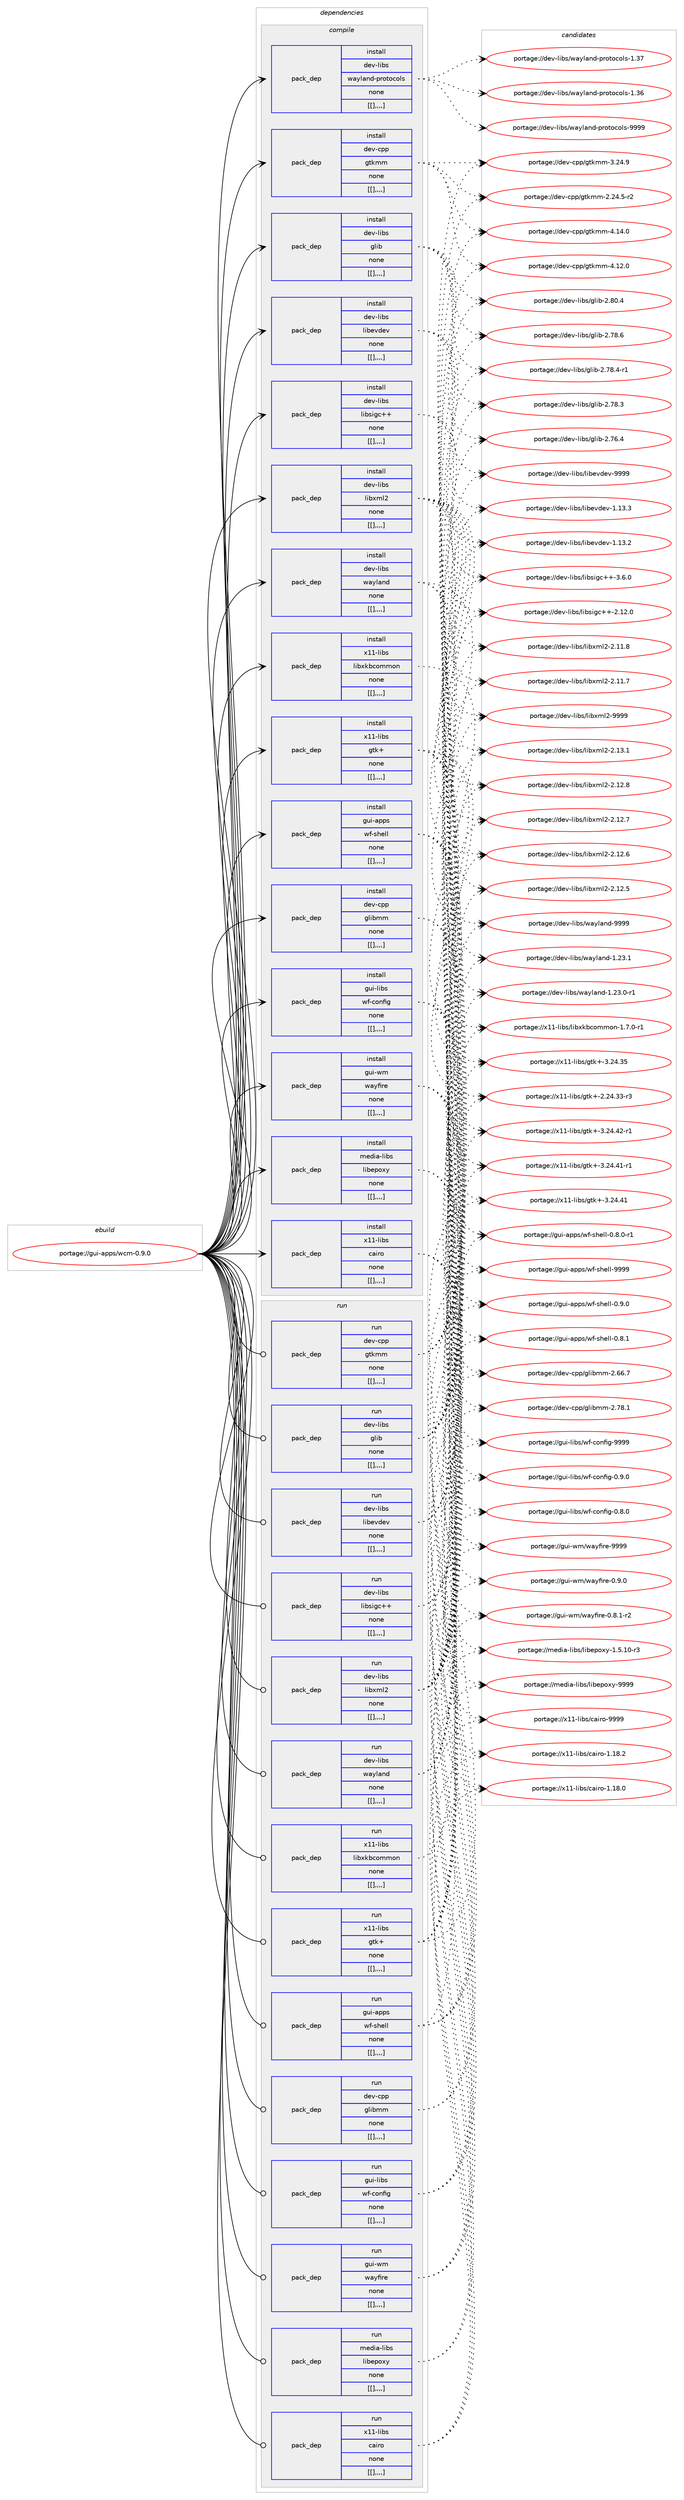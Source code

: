digraph prolog {

# *************
# Graph options
# *************

newrank=true;
concentrate=true;
compound=true;
graph [rankdir=LR,fontname=Helvetica,fontsize=10,ranksep=1.5];#, ranksep=2.5, nodesep=0.2];
edge  [arrowhead=vee];
node  [fontname=Helvetica,fontsize=10];

# **********
# The ebuild
# **********

subgraph cluster_leftcol {
color=gray;
label=<<i>ebuild</i>>;
id [label="portage://gui-apps/wcm-0.9.0", color=red, width=4, href="../gui-apps/wcm-0.9.0.svg"];
}

# ****************
# The dependencies
# ****************

subgraph cluster_midcol {
color=gray;
label=<<i>dependencies</i>>;
subgraph cluster_compile {
fillcolor="#eeeeee";
style=filled;
label=<<i>compile</i>>;
subgraph pack177747 {
dependency247616 [label=<<TABLE BORDER="0" CELLBORDER="1" CELLSPACING="0" CELLPADDING="4" WIDTH="220"><TR><TD ROWSPAN="6" CELLPADDING="30">pack_dep</TD></TR><TR><TD WIDTH="110">install</TD></TR><TR><TD>dev-cpp</TD></TR><TR><TD>glibmm</TD></TR><TR><TD>none</TD></TR><TR><TD>[[],,,,]</TD></TR></TABLE>>, shape=none, color=blue];
}
id:e -> dependency247616:w [weight=20,style="solid",arrowhead="vee"];
subgraph pack177748 {
dependency247617 [label=<<TABLE BORDER="0" CELLBORDER="1" CELLSPACING="0" CELLPADDING="4" WIDTH="220"><TR><TD ROWSPAN="6" CELLPADDING="30">pack_dep</TD></TR><TR><TD WIDTH="110">install</TD></TR><TR><TD>dev-cpp</TD></TR><TR><TD>gtkmm</TD></TR><TR><TD>none</TD></TR><TR><TD>[[],,,,]</TD></TR></TABLE>>, shape=none, color=blue];
}
id:e -> dependency247617:w [weight=20,style="solid",arrowhead="vee"];
subgraph pack177749 {
dependency247618 [label=<<TABLE BORDER="0" CELLBORDER="1" CELLSPACING="0" CELLPADDING="4" WIDTH="220"><TR><TD ROWSPAN="6" CELLPADDING="30">pack_dep</TD></TR><TR><TD WIDTH="110">install</TD></TR><TR><TD>dev-libs</TD></TR><TR><TD>glib</TD></TR><TR><TD>none</TD></TR><TR><TD>[[],,,,]</TD></TR></TABLE>>, shape=none, color=blue];
}
id:e -> dependency247618:w [weight=20,style="solid",arrowhead="vee"];
subgraph pack177750 {
dependency247619 [label=<<TABLE BORDER="0" CELLBORDER="1" CELLSPACING="0" CELLPADDING="4" WIDTH="220"><TR><TD ROWSPAN="6" CELLPADDING="30">pack_dep</TD></TR><TR><TD WIDTH="110">install</TD></TR><TR><TD>dev-libs</TD></TR><TR><TD>libevdev</TD></TR><TR><TD>none</TD></TR><TR><TD>[[],,,,]</TD></TR></TABLE>>, shape=none, color=blue];
}
id:e -> dependency247619:w [weight=20,style="solid",arrowhead="vee"];
subgraph pack177751 {
dependency247620 [label=<<TABLE BORDER="0" CELLBORDER="1" CELLSPACING="0" CELLPADDING="4" WIDTH="220"><TR><TD ROWSPAN="6" CELLPADDING="30">pack_dep</TD></TR><TR><TD WIDTH="110">install</TD></TR><TR><TD>dev-libs</TD></TR><TR><TD>libsigc++</TD></TR><TR><TD>none</TD></TR><TR><TD>[[],,,,]</TD></TR></TABLE>>, shape=none, color=blue];
}
id:e -> dependency247620:w [weight=20,style="solid",arrowhead="vee"];
subgraph pack177752 {
dependency247621 [label=<<TABLE BORDER="0" CELLBORDER="1" CELLSPACING="0" CELLPADDING="4" WIDTH="220"><TR><TD ROWSPAN="6" CELLPADDING="30">pack_dep</TD></TR><TR><TD WIDTH="110">install</TD></TR><TR><TD>dev-libs</TD></TR><TR><TD>libxml2</TD></TR><TR><TD>none</TD></TR><TR><TD>[[],,,,]</TD></TR></TABLE>>, shape=none, color=blue];
}
id:e -> dependency247621:w [weight=20,style="solid",arrowhead="vee"];
subgraph pack177753 {
dependency247622 [label=<<TABLE BORDER="0" CELLBORDER="1" CELLSPACING="0" CELLPADDING="4" WIDTH="220"><TR><TD ROWSPAN="6" CELLPADDING="30">pack_dep</TD></TR><TR><TD WIDTH="110">install</TD></TR><TR><TD>dev-libs</TD></TR><TR><TD>wayland</TD></TR><TR><TD>none</TD></TR><TR><TD>[[],,,,]</TD></TR></TABLE>>, shape=none, color=blue];
}
id:e -> dependency247622:w [weight=20,style="solid",arrowhead="vee"];
subgraph pack177754 {
dependency247623 [label=<<TABLE BORDER="0" CELLBORDER="1" CELLSPACING="0" CELLPADDING="4" WIDTH="220"><TR><TD ROWSPAN="6" CELLPADDING="30">pack_dep</TD></TR><TR><TD WIDTH="110">install</TD></TR><TR><TD>dev-libs</TD></TR><TR><TD>wayland-protocols</TD></TR><TR><TD>none</TD></TR><TR><TD>[[],,,,]</TD></TR></TABLE>>, shape=none, color=blue];
}
id:e -> dependency247623:w [weight=20,style="solid",arrowhead="vee"];
subgraph pack177755 {
dependency247624 [label=<<TABLE BORDER="0" CELLBORDER="1" CELLSPACING="0" CELLPADDING="4" WIDTH="220"><TR><TD ROWSPAN="6" CELLPADDING="30">pack_dep</TD></TR><TR><TD WIDTH="110">install</TD></TR><TR><TD>gui-apps</TD></TR><TR><TD>wf-shell</TD></TR><TR><TD>none</TD></TR><TR><TD>[[],,,,]</TD></TR></TABLE>>, shape=none, color=blue];
}
id:e -> dependency247624:w [weight=20,style="solid",arrowhead="vee"];
subgraph pack177756 {
dependency247625 [label=<<TABLE BORDER="0" CELLBORDER="1" CELLSPACING="0" CELLPADDING="4" WIDTH="220"><TR><TD ROWSPAN="6" CELLPADDING="30">pack_dep</TD></TR><TR><TD WIDTH="110">install</TD></TR><TR><TD>gui-libs</TD></TR><TR><TD>wf-config</TD></TR><TR><TD>none</TD></TR><TR><TD>[[],,,,]</TD></TR></TABLE>>, shape=none, color=blue];
}
id:e -> dependency247625:w [weight=20,style="solid",arrowhead="vee"];
subgraph pack177757 {
dependency247626 [label=<<TABLE BORDER="0" CELLBORDER="1" CELLSPACING="0" CELLPADDING="4" WIDTH="220"><TR><TD ROWSPAN="6" CELLPADDING="30">pack_dep</TD></TR><TR><TD WIDTH="110">install</TD></TR><TR><TD>gui-wm</TD></TR><TR><TD>wayfire</TD></TR><TR><TD>none</TD></TR><TR><TD>[[],,,,]</TD></TR></TABLE>>, shape=none, color=blue];
}
id:e -> dependency247626:w [weight=20,style="solid",arrowhead="vee"];
subgraph pack177758 {
dependency247627 [label=<<TABLE BORDER="0" CELLBORDER="1" CELLSPACING="0" CELLPADDING="4" WIDTH="220"><TR><TD ROWSPAN="6" CELLPADDING="30">pack_dep</TD></TR><TR><TD WIDTH="110">install</TD></TR><TR><TD>media-libs</TD></TR><TR><TD>libepoxy</TD></TR><TR><TD>none</TD></TR><TR><TD>[[],,,,]</TD></TR></TABLE>>, shape=none, color=blue];
}
id:e -> dependency247627:w [weight=20,style="solid",arrowhead="vee"];
subgraph pack177759 {
dependency247628 [label=<<TABLE BORDER="0" CELLBORDER="1" CELLSPACING="0" CELLPADDING="4" WIDTH="220"><TR><TD ROWSPAN="6" CELLPADDING="30">pack_dep</TD></TR><TR><TD WIDTH="110">install</TD></TR><TR><TD>x11-libs</TD></TR><TR><TD>cairo</TD></TR><TR><TD>none</TD></TR><TR><TD>[[],,,,]</TD></TR></TABLE>>, shape=none, color=blue];
}
id:e -> dependency247628:w [weight=20,style="solid",arrowhead="vee"];
subgraph pack177760 {
dependency247629 [label=<<TABLE BORDER="0" CELLBORDER="1" CELLSPACING="0" CELLPADDING="4" WIDTH="220"><TR><TD ROWSPAN="6" CELLPADDING="30">pack_dep</TD></TR><TR><TD WIDTH="110">install</TD></TR><TR><TD>x11-libs</TD></TR><TR><TD>gtk+</TD></TR><TR><TD>none</TD></TR><TR><TD>[[],,,,]</TD></TR></TABLE>>, shape=none, color=blue];
}
id:e -> dependency247629:w [weight=20,style="solid",arrowhead="vee"];
subgraph pack177761 {
dependency247630 [label=<<TABLE BORDER="0" CELLBORDER="1" CELLSPACING="0" CELLPADDING="4" WIDTH="220"><TR><TD ROWSPAN="6" CELLPADDING="30">pack_dep</TD></TR><TR><TD WIDTH="110">install</TD></TR><TR><TD>x11-libs</TD></TR><TR><TD>libxkbcommon</TD></TR><TR><TD>none</TD></TR><TR><TD>[[],,,,]</TD></TR></TABLE>>, shape=none, color=blue];
}
id:e -> dependency247630:w [weight=20,style="solid",arrowhead="vee"];
}
subgraph cluster_compileandrun {
fillcolor="#eeeeee";
style=filled;
label=<<i>compile and run</i>>;
}
subgraph cluster_run {
fillcolor="#eeeeee";
style=filled;
label=<<i>run</i>>;
subgraph pack177762 {
dependency247631 [label=<<TABLE BORDER="0" CELLBORDER="1" CELLSPACING="0" CELLPADDING="4" WIDTH="220"><TR><TD ROWSPAN="6" CELLPADDING="30">pack_dep</TD></TR><TR><TD WIDTH="110">run</TD></TR><TR><TD>dev-cpp</TD></TR><TR><TD>glibmm</TD></TR><TR><TD>none</TD></TR><TR><TD>[[],,,,]</TD></TR></TABLE>>, shape=none, color=blue];
}
id:e -> dependency247631:w [weight=20,style="solid",arrowhead="odot"];
subgraph pack177763 {
dependency247632 [label=<<TABLE BORDER="0" CELLBORDER="1" CELLSPACING="0" CELLPADDING="4" WIDTH="220"><TR><TD ROWSPAN="6" CELLPADDING="30">pack_dep</TD></TR><TR><TD WIDTH="110">run</TD></TR><TR><TD>dev-cpp</TD></TR><TR><TD>gtkmm</TD></TR><TR><TD>none</TD></TR><TR><TD>[[],,,,]</TD></TR></TABLE>>, shape=none, color=blue];
}
id:e -> dependency247632:w [weight=20,style="solid",arrowhead="odot"];
subgraph pack177764 {
dependency247633 [label=<<TABLE BORDER="0" CELLBORDER="1" CELLSPACING="0" CELLPADDING="4" WIDTH="220"><TR><TD ROWSPAN="6" CELLPADDING="30">pack_dep</TD></TR><TR><TD WIDTH="110">run</TD></TR><TR><TD>dev-libs</TD></TR><TR><TD>glib</TD></TR><TR><TD>none</TD></TR><TR><TD>[[],,,,]</TD></TR></TABLE>>, shape=none, color=blue];
}
id:e -> dependency247633:w [weight=20,style="solid",arrowhead="odot"];
subgraph pack177765 {
dependency247634 [label=<<TABLE BORDER="0" CELLBORDER="1" CELLSPACING="0" CELLPADDING="4" WIDTH="220"><TR><TD ROWSPAN="6" CELLPADDING="30">pack_dep</TD></TR><TR><TD WIDTH="110">run</TD></TR><TR><TD>dev-libs</TD></TR><TR><TD>libevdev</TD></TR><TR><TD>none</TD></TR><TR><TD>[[],,,,]</TD></TR></TABLE>>, shape=none, color=blue];
}
id:e -> dependency247634:w [weight=20,style="solid",arrowhead="odot"];
subgraph pack177766 {
dependency247635 [label=<<TABLE BORDER="0" CELLBORDER="1" CELLSPACING="0" CELLPADDING="4" WIDTH="220"><TR><TD ROWSPAN="6" CELLPADDING="30">pack_dep</TD></TR><TR><TD WIDTH="110">run</TD></TR><TR><TD>dev-libs</TD></TR><TR><TD>libsigc++</TD></TR><TR><TD>none</TD></TR><TR><TD>[[],,,,]</TD></TR></TABLE>>, shape=none, color=blue];
}
id:e -> dependency247635:w [weight=20,style="solid",arrowhead="odot"];
subgraph pack177767 {
dependency247636 [label=<<TABLE BORDER="0" CELLBORDER="1" CELLSPACING="0" CELLPADDING="4" WIDTH="220"><TR><TD ROWSPAN="6" CELLPADDING="30">pack_dep</TD></TR><TR><TD WIDTH="110">run</TD></TR><TR><TD>dev-libs</TD></TR><TR><TD>libxml2</TD></TR><TR><TD>none</TD></TR><TR><TD>[[],,,,]</TD></TR></TABLE>>, shape=none, color=blue];
}
id:e -> dependency247636:w [weight=20,style="solid",arrowhead="odot"];
subgraph pack177768 {
dependency247637 [label=<<TABLE BORDER="0" CELLBORDER="1" CELLSPACING="0" CELLPADDING="4" WIDTH="220"><TR><TD ROWSPAN="6" CELLPADDING="30">pack_dep</TD></TR><TR><TD WIDTH="110">run</TD></TR><TR><TD>dev-libs</TD></TR><TR><TD>wayland</TD></TR><TR><TD>none</TD></TR><TR><TD>[[],,,,]</TD></TR></TABLE>>, shape=none, color=blue];
}
id:e -> dependency247637:w [weight=20,style="solid",arrowhead="odot"];
subgraph pack177769 {
dependency247638 [label=<<TABLE BORDER="0" CELLBORDER="1" CELLSPACING="0" CELLPADDING="4" WIDTH="220"><TR><TD ROWSPAN="6" CELLPADDING="30">pack_dep</TD></TR><TR><TD WIDTH="110">run</TD></TR><TR><TD>gui-apps</TD></TR><TR><TD>wf-shell</TD></TR><TR><TD>none</TD></TR><TR><TD>[[],,,,]</TD></TR></TABLE>>, shape=none, color=blue];
}
id:e -> dependency247638:w [weight=20,style="solid",arrowhead="odot"];
subgraph pack177770 {
dependency247639 [label=<<TABLE BORDER="0" CELLBORDER="1" CELLSPACING="0" CELLPADDING="4" WIDTH="220"><TR><TD ROWSPAN="6" CELLPADDING="30">pack_dep</TD></TR><TR><TD WIDTH="110">run</TD></TR><TR><TD>gui-libs</TD></TR><TR><TD>wf-config</TD></TR><TR><TD>none</TD></TR><TR><TD>[[],,,,]</TD></TR></TABLE>>, shape=none, color=blue];
}
id:e -> dependency247639:w [weight=20,style="solid",arrowhead="odot"];
subgraph pack177771 {
dependency247640 [label=<<TABLE BORDER="0" CELLBORDER="1" CELLSPACING="0" CELLPADDING="4" WIDTH="220"><TR><TD ROWSPAN="6" CELLPADDING="30">pack_dep</TD></TR><TR><TD WIDTH="110">run</TD></TR><TR><TD>gui-wm</TD></TR><TR><TD>wayfire</TD></TR><TR><TD>none</TD></TR><TR><TD>[[],,,,]</TD></TR></TABLE>>, shape=none, color=blue];
}
id:e -> dependency247640:w [weight=20,style="solid",arrowhead="odot"];
subgraph pack177772 {
dependency247641 [label=<<TABLE BORDER="0" CELLBORDER="1" CELLSPACING="0" CELLPADDING="4" WIDTH="220"><TR><TD ROWSPAN="6" CELLPADDING="30">pack_dep</TD></TR><TR><TD WIDTH="110">run</TD></TR><TR><TD>media-libs</TD></TR><TR><TD>libepoxy</TD></TR><TR><TD>none</TD></TR><TR><TD>[[],,,,]</TD></TR></TABLE>>, shape=none, color=blue];
}
id:e -> dependency247641:w [weight=20,style="solid",arrowhead="odot"];
subgraph pack177773 {
dependency247642 [label=<<TABLE BORDER="0" CELLBORDER="1" CELLSPACING="0" CELLPADDING="4" WIDTH="220"><TR><TD ROWSPAN="6" CELLPADDING="30">pack_dep</TD></TR><TR><TD WIDTH="110">run</TD></TR><TR><TD>x11-libs</TD></TR><TR><TD>cairo</TD></TR><TR><TD>none</TD></TR><TR><TD>[[],,,,]</TD></TR></TABLE>>, shape=none, color=blue];
}
id:e -> dependency247642:w [weight=20,style="solid",arrowhead="odot"];
subgraph pack177774 {
dependency247643 [label=<<TABLE BORDER="0" CELLBORDER="1" CELLSPACING="0" CELLPADDING="4" WIDTH="220"><TR><TD ROWSPAN="6" CELLPADDING="30">pack_dep</TD></TR><TR><TD WIDTH="110">run</TD></TR><TR><TD>x11-libs</TD></TR><TR><TD>gtk+</TD></TR><TR><TD>none</TD></TR><TR><TD>[[],,,,]</TD></TR></TABLE>>, shape=none, color=blue];
}
id:e -> dependency247643:w [weight=20,style="solid",arrowhead="odot"];
subgraph pack177775 {
dependency247644 [label=<<TABLE BORDER="0" CELLBORDER="1" CELLSPACING="0" CELLPADDING="4" WIDTH="220"><TR><TD ROWSPAN="6" CELLPADDING="30">pack_dep</TD></TR><TR><TD WIDTH="110">run</TD></TR><TR><TD>x11-libs</TD></TR><TR><TD>libxkbcommon</TD></TR><TR><TD>none</TD></TR><TR><TD>[[],,,,]</TD></TR></TABLE>>, shape=none, color=blue];
}
id:e -> dependency247644:w [weight=20,style="solid",arrowhead="odot"];
}
}

# **************
# The candidates
# **************

subgraph cluster_choices {
rank=same;
color=gray;
label=<<i>candidates</i>>;

subgraph choice177747 {
color=black;
nodesep=1;
choice1001011184599112112471031081059810910945504655564649 [label="portage://dev-cpp/glibmm-2.78.1", color=red, width=4,href="../dev-cpp/glibmm-2.78.1.svg"];
choice1001011184599112112471031081059810910945504654544655 [label="portage://dev-cpp/glibmm-2.66.7", color=red, width=4,href="../dev-cpp/glibmm-2.66.7.svg"];
dependency247616:e -> choice1001011184599112112471031081059810910945504655564649:w [style=dotted,weight="100"];
dependency247616:e -> choice1001011184599112112471031081059810910945504654544655:w [style=dotted,weight="100"];
}
subgraph choice177748 {
color=black;
nodesep=1;
choice10010111845991121124710311610710910945524649524648 [label="portage://dev-cpp/gtkmm-4.14.0", color=red, width=4,href="../dev-cpp/gtkmm-4.14.0.svg"];
choice10010111845991121124710311610710910945524649504648 [label="portage://dev-cpp/gtkmm-4.12.0", color=red, width=4,href="../dev-cpp/gtkmm-4.12.0.svg"];
choice10010111845991121124710311610710910945514650524657 [label="portage://dev-cpp/gtkmm-3.24.9", color=red, width=4,href="../dev-cpp/gtkmm-3.24.9.svg"];
choice100101118459911211247103116107109109455046505246534511450 [label="portage://dev-cpp/gtkmm-2.24.5-r2", color=red, width=4,href="../dev-cpp/gtkmm-2.24.5-r2.svg"];
dependency247617:e -> choice10010111845991121124710311610710910945524649524648:w [style=dotted,weight="100"];
dependency247617:e -> choice10010111845991121124710311610710910945524649504648:w [style=dotted,weight="100"];
dependency247617:e -> choice10010111845991121124710311610710910945514650524657:w [style=dotted,weight="100"];
dependency247617:e -> choice100101118459911211247103116107109109455046505246534511450:w [style=dotted,weight="100"];
}
subgraph choice177749 {
color=black;
nodesep=1;
choice1001011184510810598115471031081059845504656484652 [label="portage://dev-libs/glib-2.80.4", color=red, width=4,href="../dev-libs/glib-2.80.4.svg"];
choice1001011184510810598115471031081059845504655564654 [label="portage://dev-libs/glib-2.78.6", color=red, width=4,href="../dev-libs/glib-2.78.6.svg"];
choice10010111845108105981154710310810598455046555646524511449 [label="portage://dev-libs/glib-2.78.4-r1", color=red, width=4,href="../dev-libs/glib-2.78.4-r1.svg"];
choice1001011184510810598115471031081059845504655564651 [label="portage://dev-libs/glib-2.78.3", color=red, width=4,href="../dev-libs/glib-2.78.3.svg"];
choice1001011184510810598115471031081059845504655544652 [label="portage://dev-libs/glib-2.76.4", color=red, width=4,href="../dev-libs/glib-2.76.4.svg"];
dependency247618:e -> choice1001011184510810598115471031081059845504656484652:w [style=dotted,weight="100"];
dependency247618:e -> choice1001011184510810598115471031081059845504655564654:w [style=dotted,weight="100"];
dependency247618:e -> choice10010111845108105981154710310810598455046555646524511449:w [style=dotted,weight="100"];
dependency247618:e -> choice1001011184510810598115471031081059845504655564651:w [style=dotted,weight="100"];
dependency247618:e -> choice1001011184510810598115471031081059845504655544652:w [style=dotted,weight="100"];
}
subgraph choice177750 {
color=black;
nodesep=1;
choice100101118451081059811547108105981011181001011184557575757 [label="portage://dev-libs/libevdev-9999", color=red, width=4,href="../dev-libs/libevdev-9999.svg"];
choice1001011184510810598115471081059810111810010111845494649514651 [label="portage://dev-libs/libevdev-1.13.3", color=red, width=4,href="../dev-libs/libevdev-1.13.3.svg"];
choice1001011184510810598115471081059810111810010111845494649514650 [label="portage://dev-libs/libevdev-1.13.2", color=red, width=4,href="../dev-libs/libevdev-1.13.2.svg"];
dependency247619:e -> choice100101118451081059811547108105981011181001011184557575757:w [style=dotted,weight="100"];
dependency247619:e -> choice1001011184510810598115471081059810111810010111845494649514651:w [style=dotted,weight="100"];
dependency247619:e -> choice1001011184510810598115471081059810111810010111845494649514650:w [style=dotted,weight="100"];
}
subgraph choice177751 {
color=black;
nodesep=1;
choice10010111845108105981154710810598115105103994343455146544648 [label="portage://dev-libs/libsigc++-3.6.0", color=red, width=4,href="../dev-libs/libsigc++-3.6.0.svg"];
choice1001011184510810598115471081059811510510399434345504649504648 [label="portage://dev-libs/libsigc++-2.12.0", color=red, width=4,href="../dev-libs/libsigc++-2.12.0.svg"];
dependency247620:e -> choice10010111845108105981154710810598115105103994343455146544648:w [style=dotted,weight="100"];
dependency247620:e -> choice1001011184510810598115471081059811510510399434345504649504648:w [style=dotted,weight="100"];
}
subgraph choice177752 {
color=black;
nodesep=1;
choice10010111845108105981154710810598120109108504557575757 [label="portage://dev-libs/libxml2-9999", color=red, width=4,href="../dev-libs/libxml2-9999.svg"];
choice100101118451081059811547108105981201091085045504649514649 [label="portage://dev-libs/libxml2-2.13.1", color=red, width=4,href="../dev-libs/libxml2-2.13.1.svg"];
choice100101118451081059811547108105981201091085045504649504656 [label="portage://dev-libs/libxml2-2.12.8", color=red, width=4,href="../dev-libs/libxml2-2.12.8.svg"];
choice100101118451081059811547108105981201091085045504649504655 [label="portage://dev-libs/libxml2-2.12.7", color=red, width=4,href="../dev-libs/libxml2-2.12.7.svg"];
choice100101118451081059811547108105981201091085045504649504654 [label="portage://dev-libs/libxml2-2.12.6", color=red, width=4,href="../dev-libs/libxml2-2.12.6.svg"];
choice100101118451081059811547108105981201091085045504649504653 [label="portage://dev-libs/libxml2-2.12.5", color=red, width=4,href="../dev-libs/libxml2-2.12.5.svg"];
choice100101118451081059811547108105981201091085045504649494656 [label="portage://dev-libs/libxml2-2.11.8", color=red, width=4,href="../dev-libs/libxml2-2.11.8.svg"];
choice100101118451081059811547108105981201091085045504649494655 [label="portage://dev-libs/libxml2-2.11.7", color=red, width=4,href="../dev-libs/libxml2-2.11.7.svg"];
dependency247621:e -> choice10010111845108105981154710810598120109108504557575757:w [style=dotted,weight="100"];
dependency247621:e -> choice100101118451081059811547108105981201091085045504649514649:w [style=dotted,weight="100"];
dependency247621:e -> choice100101118451081059811547108105981201091085045504649504656:w [style=dotted,weight="100"];
dependency247621:e -> choice100101118451081059811547108105981201091085045504649504655:w [style=dotted,weight="100"];
dependency247621:e -> choice100101118451081059811547108105981201091085045504649504654:w [style=dotted,weight="100"];
dependency247621:e -> choice100101118451081059811547108105981201091085045504649504653:w [style=dotted,weight="100"];
dependency247621:e -> choice100101118451081059811547108105981201091085045504649494656:w [style=dotted,weight="100"];
dependency247621:e -> choice100101118451081059811547108105981201091085045504649494655:w [style=dotted,weight="100"];
}
subgraph choice177753 {
color=black;
nodesep=1;
choice10010111845108105981154711997121108971101004557575757 [label="portage://dev-libs/wayland-9999", color=red, width=4,href="../dev-libs/wayland-9999.svg"];
choice100101118451081059811547119971211089711010045494650514649 [label="portage://dev-libs/wayland-1.23.1", color=red, width=4,href="../dev-libs/wayland-1.23.1.svg"];
choice1001011184510810598115471199712110897110100454946505146484511449 [label="portage://dev-libs/wayland-1.23.0-r1", color=red, width=4,href="../dev-libs/wayland-1.23.0-r1.svg"];
dependency247622:e -> choice10010111845108105981154711997121108971101004557575757:w [style=dotted,weight="100"];
dependency247622:e -> choice100101118451081059811547119971211089711010045494650514649:w [style=dotted,weight="100"];
dependency247622:e -> choice1001011184510810598115471199712110897110100454946505146484511449:w [style=dotted,weight="100"];
}
subgraph choice177754 {
color=black;
nodesep=1;
choice100101118451081059811547119971211089711010045112114111116111991111081154557575757 [label="portage://dev-libs/wayland-protocols-9999", color=red, width=4,href="../dev-libs/wayland-protocols-9999.svg"];
choice100101118451081059811547119971211089711010045112114111116111991111081154549465155 [label="portage://dev-libs/wayland-protocols-1.37", color=red, width=4,href="../dev-libs/wayland-protocols-1.37.svg"];
choice100101118451081059811547119971211089711010045112114111116111991111081154549465154 [label="portage://dev-libs/wayland-protocols-1.36", color=red, width=4,href="../dev-libs/wayland-protocols-1.36.svg"];
dependency247623:e -> choice100101118451081059811547119971211089711010045112114111116111991111081154557575757:w [style=dotted,weight="100"];
dependency247623:e -> choice100101118451081059811547119971211089711010045112114111116111991111081154549465155:w [style=dotted,weight="100"];
dependency247623:e -> choice100101118451081059811547119971211089711010045112114111116111991111081154549465154:w [style=dotted,weight="100"];
}
subgraph choice177755 {
color=black;
nodesep=1;
choice103117105459711211211547119102451151041011081084557575757 [label="portage://gui-apps/wf-shell-9999", color=red, width=4,href="../gui-apps/wf-shell-9999.svg"];
choice10311710545971121121154711910245115104101108108454846574648 [label="portage://gui-apps/wf-shell-0.9.0", color=red, width=4,href="../gui-apps/wf-shell-0.9.0.svg"];
choice10311710545971121121154711910245115104101108108454846564649 [label="portage://gui-apps/wf-shell-0.8.1", color=red, width=4,href="../gui-apps/wf-shell-0.8.1.svg"];
choice103117105459711211211547119102451151041011081084548465646484511449 [label="portage://gui-apps/wf-shell-0.8.0-r1", color=red, width=4,href="../gui-apps/wf-shell-0.8.0-r1.svg"];
dependency247624:e -> choice103117105459711211211547119102451151041011081084557575757:w [style=dotted,weight="100"];
dependency247624:e -> choice10311710545971121121154711910245115104101108108454846574648:w [style=dotted,weight="100"];
dependency247624:e -> choice10311710545971121121154711910245115104101108108454846564649:w [style=dotted,weight="100"];
dependency247624:e -> choice103117105459711211211547119102451151041011081084548465646484511449:w [style=dotted,weight="100"];
}
subgraph choice177756 {
color=black;
nodesep=1;
choice10311710545108105981154711910245991111101021051034557575757 [label="portage://gui-libs/wf-config-9999", color=red, width=4,href="../gui-libs/wf-config-9999.svg"];
choice1031171054510810598115471191024599111110102105103454846574648 [label="portage://gui-libs/wf-config-0.9.0", color=red, width=4,href="../gui-libs/wf-config-0.9.0.svg"];
choice1031171054510810598115471191024599111110102105103454846564648 [label="portage://gui-libs/wf-config-0.8.0", color=red, width=4,href="../gui-libs/wf-config-0.8.0.svg"];
dependency247625:e -> choice10311710545108105981154711910245991111101021051034557575757:w [style=dotted,weight="100"];
dependency247625:e -> choice1031171054510810598115471191024599111110102105103454846574648:w [style=dotted,weight="100"];
dependency247625:e -> choice1031171054510810598115471191024599111110102105103454846564648:w [style=dotted,weight="100"];
}
subgraph choice177757 {
color=black;
nodesep=1;
choice1031171054511910947119971211021051141014557575757 [label="portage://gui-wm/wayfire-9999", color=red, width=4,href="../gui-wm/wayfire-9999.svg"];
choice103117105451191094711997121102105114101454846574648 [label="portage://gui-wm/wayfire-0.9.0", color=red, width=4,href="../gui-wm/wayfire-0.9.0.svg"];
choice1031171054511910947119971211021051141014548465646494511450 [label="portage://gui-wm/wayfire-0.8.1-r2", color=red, width=4,href="../gui-wm/wayfire-0.8.1-r2.svg"];
dependency247626:e -> choice1031171054511910947119971211021051141014557575757:w [style=dotted,weight="100"];
dependency247626:e -> choice103117105451191094711997121102105114101454846574648:w [style=dotted,weight="100"];
dependency247626:e -> choice1031171054511910947119971211021051141014548465646494511450:w [style=dotted,weight="100"];
}
subgraph choice177758 {
color=black;
nodesep=1;
choice10910110010597451081059811547108105981011121111201214557575757 [label="portage://media-libs/libepoxy-9999", color=red, width=4,href="../media-libs/libepoxy-9999.svg"];
choice1091011001059745108105981154710810598101112111120121454946534649484511451 [label="portage://media-libs/libepoxy-1.5.10-r3", color=red, width=4,href="../media-libs/libepoxy-1.5.10-r3.svg"];
dependency247627:e -> choice10910110010597451081059811547108105981011121111201214557575757:w [style=dotted,weight="100"];
dependency247627:e -> choice1091011001059745108105981154710810598101112111120121454946534649484511451:w [style=dotted,weight="100"];
}
subgraph choice177759 {
color=black;
nodesep=1;
choice120494945108105981154799971051141114557575757 [label="portage://x11-libs/cairo-9999", color=red, width=4,href="../x11-libs/cairo-9999.svg"];
choice1204949451081059811547999710511411145494649564650 [label="portage://x11-libs/cairo-1.18.2", color=red, width=4,href="../x11-libs/cairo-1.18.2.svg"];
choice1204949451081059811547999710511411145494649564648 [label="portage://x11-libs/cairo-1.18.0", color=red, width=4,href="../x11-libs/cairo-1.18.0.svg"];
dependency247628:e -> choice120494945108105981154799971051141114557575757:w [style=dotted,weight="100"];
dependency247628:e -> choice1204949451081059811547999710511411145494649564650:w [style=dotted,weight="100"];
dependency247628:e -> choice1204949451081059811547999710511411145494649564648:w [style=dotted,weight="100"];
}
subgraph choice177760 {
color=black;
nodesep=1;
choice12049494510810598115471031161074345514650524652504511449 [label="portage://x11-libs/gtk+-3.24.42-r1", color=red, width=4,href="../x11-libs/gtk+-3.24.42-r1.svg"];
choice12049494510810598115471031161074345514650524652494511449 [label="portage://x11-libs/gtk+-3.24.41-r1", color=red, width=4,href="../x11-libs/gtk+-3.24.41-r1.svg"];
choice1204949451081059811547103116107434551465052465249 [label="portage://x11-libs/gtk+-3.24.41", color=red, width=4,href="../x11-libs/gtk+-3.24.41.svg"];
choice1204949451081059811547103116107434551465052465153 [label="portage://x11-libs/gtk+-3.24.35", color=red, width=4,href="../x11-libs/gtk+-3.24.35.svg"];
choice12049494510810598115471031161074345504650524651514511451 [label="portage://x11-libs/gtk+-2.24.33-r3", color=red, width=4,href="../x11-libs/gtk+-2.24.33-r3.svg"];
dependency247629:e -> choice12049494510810598115471031161074345514650524652504511449:w [style=dotted,weight="100"];
dependency247629:e -> choice12049494510810598115471031161074345514650524652494511449:w [style=dotted,weight="100"];
dependency247629:e -> choice1204949451081059811547103116107434551465052465249:w [style=dotted,weight="100"];
dependency247629:e -> choice1204949451081059811547103116107434551465052465153:w [style=dotted,weight="100"];
dependency247629:e -> choice12049494510810598115471031161074345504650524651514511451:w [style=dotted,weight="100"];
}
subgraph choice177761 {
color=black;
nodesep=1;
choice12049494510810598115471081059812010798991111091091111104549465546484511449 [label="portage://x11-libs/libxkbcommon-1.7.0-r1", color=red, width=4,href="../x11-libs/libxkbcommon-1.7.0-r1.svg"];
dependency247630:e -> choice12049494510810598115471081059812010798991111091091111104549465546484511449:w [style=dotted,weight="100"];
}
subgraph choice177762 {
color=black;
nodesep=1;
choice1001011184599112112471031081059810910945504655564649 [label="portage://dev-cpp/glibmm-2.78.1", color=red, width=4,href="../dev-cpp/glibmm-2.78.1.svg"];
choice1001011184599112112471031081059810910945504654544655 [label="portage://dev-cpp/glibmm-2.66.7", color=red, width=4,href="../dev-cpp/glibmm-2.66.7.svg"];
dependency247631:e -> choice1001011184599112112471031081059810910945504655564649:w [style=dotted,weight="100"];
dependency247631:e -> choice1001011184599112112471031081059810910945504654544655:w [style=dotted,weight="100"];
}
subgraph choice177763 {
color=black;
nodesep=1;
choice10010111845991121124710311610710910945524649524648 [label="portage://dev-cpp/gtkmm-4.14.0", color=red, width=4,href="../dev-cpp/gtkmm-4.14.0.svg"];
choice10010111845991121124710311610710910945524649504648 [label="portage://dev-cpp/gtkmm-4.12.0", color=red, width=4,href="../dev-cpp/gtkmm-4.12.0.svg"];
choice10010111845991121124710311610710910945514650524657 [label="portage://dev-cpp/gtkmm-3.24.9", color=red, width=4,href="../dev-cpp/gtkmm-3.24.9.svg"];
choice100101118459911211247103116107109109455046505246534511450 [label="portage://dev-cpp/gtkmm-2.24.5-r2", color=red, width=4,href="../dev-cpp/gtkmm-2.24.5-r2.svg"];
dependency247632:e -> choice10010111845991121124710311610710910945524649524648:w [style=dotted,weight="100"];
dependency247632:e -> choice10010111845991121124710311610710910945524649504648:w [style=dotted,weight="100"];
dependency247632:e -> choice10010111845991121124710311610710910945514650524657:w [style=dotted,weight="100"];
dependency247632:e -> choice100101118459911211247103116107109109455046505246534511450:w [style=dotted,weight="100"];
}
subgraph choice177764 {
color=black;
nodesep=1;
choice1001011184510810598115471031081059845504656484652 [label="portage://dev-libs/glib-2.80.4", color=red, width=4,href="../dev-libs/glib-2.80.4.svg"];
choice1001011184510810598115471031081059845504655564654 [label="portage://dev-libs/glib-2.78.6", color=red, width=4,href="../dev-libs/glib-2.78.6.svg"];
choice10010111845108105981154710310810598455046555646524511449 [label="portage://dev-libs/glib-2.78.4-r1", color=red, width=4,href="../dev-libs/glib-2.78.4-r1.svg"];
choice1001011184510810598115471031081059845504655564651 [label="portage://dev-libs/glib-2.78.3", color=red, width=4,href="../dev-libs/glib-2.78.3.svg"];
choice1001011184510810598115471031081059845504655544652 [label="portage://dev-libs/glib-2.76.4", color=red, width=4,href="../dev-libs/glib-2.76.4.svg"];
dependency247633:e -> choice1001011184510810598115471031081059845504656484652:w [style=dotted,weight="100"];
dependency247633:e -> choice1001011184510810598115471031081059845504655564654:w [style=dotted,weight="100"];
dependency247633:e -> choice10010111845108105981154710310810598455046555646524511449:w [style=dotted,weight="100"];
dependency247633:e -> choice1001011184510810598115471031081059845504655564651:w [style=dotted,weight="100"];
dependency247633:e -> choice1001011184510810598115471031081059845504655544652:w [style=dotted,weight="100"];
}
subgraph choice177765 {
color=black;
nodesep=1;
choice100101118451081059811547108105981011181001011184557575757 [label="portage://dev-libs/libevdev-9999", color=red, width=4,href="../dev-libs/libevdev-9999.svg"];
choice1001011184510810598115471081059810111810010111845494649514651 [label="portage://dev-libs/libevdev-1.13.3", color=red, width=4,href="../dev-libs/libevdev-1.13.3.svg"];
choice1001011184510810598115471081059810111810010111845494649514650 [label="portage://dev-libs/libevdev-1.13.2", color=red, width=4,href="../dev-libs/libevdev-1.13.2.svg"];
dependency247634:e -> choice100101118451081059811547108105981011181001011184557575757:w [style=dotted,weight="100"];
dependency247634:e -> choice1001011184510810598115471081059810111810010111845494649514651:w [style=dotted,weight="100"];
dependency247634:e -> choice1001011184510810598115471081059810111810010111845494649514650:w [style=dotted,weight="100"];
}
subgraph choice177766 {
color=black;
nodesep=1;
choice10010111845108105981154710810598115105103994343455146544648 [label="portage://dev-libs/libsigc++-3.6.0", color=red, width=4,href="../dev-libs/libsigc++-3.6.0.svg"];
choice1001011184510810598115471081059811510510399434345504649504648 [label="portage://dev-libs/libsigc++-2.12.0", color=red, width=4,href="../dev-libs/libsigc++-2.12.0.svg"];
dependency247635:e -> choice10010111845108105981154710810598115105103994343455146544648:w [style=dotted,weight="100"];
dependency247635:e -> choice1001011184510810598115471081059811510510399434345504649504648:w [style=dotted,weight="100"];
}
subgraph choice177767 {
color=black;
nodesep=1;
choice10010111845108105981154710810598120109108504557575757 [label="portage://dev-libs/libxml2-9999", color=red, width=4,href="../dev-libs/libxml2-9999.svg"];
choice100101118451081059811547108105981201091085045504649514649 [label="portage://dev-libs/libxml2-2.13.1", color=red, width=4,href="../dev-libs/libxml2-2.13.1.svg"];
choice100101118451081059811547108105981201091085045504649504656 [label="portage://dev-libs/libxml2-2.12.8", color=red, width=4,href="../dev-libs/libxml2-2.12.8.svg"];
choice100101118451081059811547108105981201091085045504649504655 [label="portage://dev-libs/libxml2-2.12.7", color=red, width=4,href="../dev-libs/libxml2-2.12.7.svg"];
choice100101118451081059811547108105981201091085045504649504654 [label="portage://dev-libs/libxml2-2.12.6", color=red, width=4,href="../dev-libs/libxml2-2.12.6.svg"];
choice100101118451081059811547108105981201091085045504649504653 [label="portage://dev-libs/libxml2-2.12.5", color=red, width=4,href="../dev-libs/libxml2-2.12.5.svg"];
choice100101118451081059811547108105981201091085045504649494656 [label="portage://dev-libs/libxml2-2.11.8", color=red, width=4,href="../dev-libs/libxml2-2.11.8.svg"];
choice100101118451081059811547108105981201091085045504649494655 [label="portage://dev-libs/libxml2-2.11.7", color=red, width=4,href="../dev-libs/libxml2-2.11.7.svg"];
dependency247636:e -> choice10010111845108105981154710810598120109108504557575757:w [style=dotted,weight="100"];
dependency247636:e -> choice100101118451081059811547108105981201091085045504649514649:w [style=dotted,weight="100"];
dependency247636:e -> choice100101118451081059811547108105981201091085045504649504656:w [style=dotted,weight="100"];
dependency247636:e -> choice100101118451081059811547108105981201091085045504649504655:w [style=dotted,weight="100"];
dependency247636:e -> choice100101118451081059811547108105981201091085045504649504654:w [style=dotted,weight="100"];
dependency247636:e -> choice100101118451081059811547108105981201091085045504649504653:w [style=dotted,weight="100"];
dependency247636:e -> choice100101118451081059811547108105981201091085045504649494656:w [style=dotted,weight="100"];
dependency247636:e -> choice100101118451081059811547108105981201091085045504649494655:w [style=dotted,weight="100"];
}
subgraph choice177768 {
color=black;
nodesep=1;
choice10010111845108105981154711997121108971101004557575757 [label="portage://dev-libs/wayland-9999", color=red, width=4,href="../dev-libs/wayland-9999.svg"];
choice100101118451081059811547119971211089711010045494650514649 [label="portage://dev-libs/wayland-1.23.1", color=red, width=4,href="../dev-libs/wayland-1.23.1.svg"];
choice1001011184510810598115471199712110897110100454946505146484511449 [label="portage://dev-libs/wayland-1.23.0-r1", color=red, width=4,href="../dev-libs/wayland-1.23.0-r1.svg"];
dependency247637:e -> choice10010111845108105981154711997121108971101004557575757:w [style=dotted,weight="100"];
dependency247637:e -> choice100101118451081059811547119971211089711010045494650514649:w [style=dotted,weight="100"];
dependency247637:e -> choice1001011184510810598115471199712110897110100454946505146484511449:w [style=dotted,weight="100"];
}
subgraph choice177769 {
color=black;
nodesep=1;
choice103117105459711211211547119102451151041011081084557575757 [label="portage://gui-apps/wf-shell-9999", color=red, width=4,href="../gui-apps/wf-shell-9999.svg"];
choice10311710545971121121154711910245115104101108108454846574648 [label="portage://gui-apps/wf-shell-0.9.0", color=red, width=4,href="../gui-apps/wf-shell-0.9.0.svg"];
choice10311710545971121121154711910245115104101108108454846564649 [label="portage://gui-apps/wf-shell-0.8.1", color=red, width=4,href="../gui-apps/wf-shell-0.8.1.svg"];
choice103117105459711211211547119102451151041011081084548465646484511449 [label="portage://gui-apps/wf-shell-0.8.0-r1", color=red, width=4,href="../gui-apps/wf-shell-0.8.0-r1.svg"];
dependency247638:e -> choice103117105459711211211547119102451151041011081084557575757:w [style=dotted,weight="100"];
dependency247638:e -> choice10311710545971121121154711910245115104101108108454846574648:w [style=dotted,weight="100"];
dependency247638:e -> choice10311710545971121121154711910245115104101108108454846564649:w [style=dotted,weight="100"];
dependency247638:e -> choice103117105459711211211547119102451151041011081084548465646484511449:w [style=dotted,weight="100"];
}
subgraph choice177770 {
color=black;
nodesep=1;
choice10311710545108105981154711910245991111101021051034557575757 [label="portage://gui-libs/wf-config-9999", color=red, width=4,href="../gui-libs/wf-config-9999.svg"];
choice1031171054510810598115471191024599111110102105103454846574648 [label="portage://gui-libs/wf-config-0.9.0", color=red, width=4,href="../gui-libs/wf-config-0.9.0.svg"];
choice1031171054510810598115471191024599111110102105103454846564648 [label="portage://gui-libs/wf-config-0.8.0", color=red, width=4,href="../gui-libs/wf-config-0.8.0.svg"];
dependency247639:e -> choice10311710545108105981154711910245991111101021051034557575757:w [style=dotted,weight="100"];
dependency247639:e -> choice1031171054510810598115471191024599111110102105103454846574648:w [style=dotted,weight="100"];
dependency247639:e -> choice1031171054510810598115471191024599111110102105103454846564648:w [style=dotted,weight="100"];
}
subgraph choice177771 {
color=black;
nodesep=1;
choice1031171054511910947119971211021051141014557575757 [label="portage://gui-wm/wayfire-9999", color=red, width=4,href="../gui-wm/wayfire-9999.svg"];
choice103117105451191094711997121102105114101454846574648 [label="portage://gui-wm/wayfire-0.9.0", color=red, width=4,href="../gui-wm/wayfire-0.9.0.svg"];
choice1031171054511910947119971211021051141014548465646494511450 [label="portage://gui-wm/wayfire-0.8.1-r2", color=red, width=4,href="../gui-wm/wayfire-0.8.1-r2.svg"];
dependency247640:e -> choice1031171054511910947119971211021051141014557575757:w [style=dotted,weight="100"];
dependency247640:e -> choice103117105451191094711997121102105114101454846574648:w [style=dotted,weight="100"];
dependency247640:e -> choice1031171054511910947119971211021051141014548465646494511450:w [style=dotted,weight="100"];
}
subgraph choice177772 {
color=black;
nodesep=1;
choice10910110010597451081059811547108105981011121111201214557575757 [label="portage://media-libs/libepoxy-9999", color=red, width=4,href="../media-libs/libepoxy-9999.svg"];
choice1091011001059745108105981154710810598101112111120121454946534649484511451 [label="portage://media-libs/libepoxy-1.5.10-r3", color=red, width=4,href="../media-libs/libepoxy-1.5.10-r3.svg"];
dependency247641:e -> choice10910110010597451081059811547108105981011121111201214557575757:w [style=dotted,weight="100"];
dependency247641:e -> choice1091011001059745108105981154710810598101112111120121454946534649484511451:w [style=dotted,weight="100"];
}
subgraph choice177773 {
color=black;
nodesep=1;
choice120494945108105981154799971051141114557575757 [label="portage://x11-libs/cairo-9999", color=red, width=4,href="../x11-libs/cairo-9999.svg"];
choice1204949451081059811547999710511411145494649564650 [label="portage://x11-libs/cairo-1.18.2", color=red, width=4,href="../x11-libs/cairo-1.18.2.svg"];
choice1204949451081059811547999710511411145494649564648 [label="portage://x11-libs/cairo-1.18.0", color=red, width=4,href="../x11-libs/cairo-1.18.0.svg"];
dependency247642:e -> choice120494945108105981154799971051141114557575757:w [style=dotted,weight="100"];
dependency247642:e -> choice1204949451081059811547999710511411145494649564650:w [style=dotted,weight="100"];
dependency247642:e -> choice1204949451081059811547999710511411145494649564648:w [style=dotted,weight="100"];
}
subgraph choice177774 {
color=black;
nodesep=1;
choice12049494510810598115471031161074345514650524652504511449 [label="portage://x11-libs/gtk+-3.24.42-r1", color=red, width=4,href="../x11-libs/gtk+-3.24.42-r1.svg"];
choice12049494510810598115471031161074345514650524652494511449 [label="portage://x11-libs/gtk+-3.24.41-r1", color=red, width=4,href="../x11-libs/gtk+-3.24.41-r1.svg"];
choice1204949451081059811547103116107434551465052465249 [label="portage://x11-libs/gtk+-3.24.41", color=red, width=4,href="../x11-libs/gtk+-3.24.41.svg"];
choice1204949451081059811547103116107434551465052465153 [label="portage://x11-libs/gtk+-3.24.35", color=red, width=4,href="../x11-libs/gtk+-3.24.35.svg"];
choice12049494510810598115471031161074345504650524651514511451 [label="portage://x11-libs/gtk+-2.24.33-r3", color=red, width=4,href="../x11-libs/gtk+-2.24.33-r3.svg"];
dependency247643:e -> choice12049494510810598115471031161074345514650524652504511449:w [style=dotted,weight="100"];
dependency247643:e -> choice12049494510810598115471031161074345514650524652494511449:w [style=dotted,weight="100"];
dependency247643:e -> choice1204949451081059811547103116107434551465052465249:w [style=dotted,weight="100"];
dependency247643:e -> choice1204949451081059811547103116107434551465052465153:w [style=dotted,weight="100"];
dependency247643:e -> choice12049494510810598115471031161074345504650524651514511451:w [style=dotted,weight="100"];
}
subgraph choice177775 {
color=black;
nodesep=1;
choice12049494510810598115471081059812010798991111091091111104549465546484511449 [label="portage://x11-libs/libxkbcommon-1.7.0-r1", color=red, width=4,href="../x11-libs/libxkbcommon-1.7.0-r1.svg"];
dependency247644:e -> choice12049494510810598115471081059812010798991111091091111104549465546484511449:w [style=dotted,weight="100"];
}
}

}
